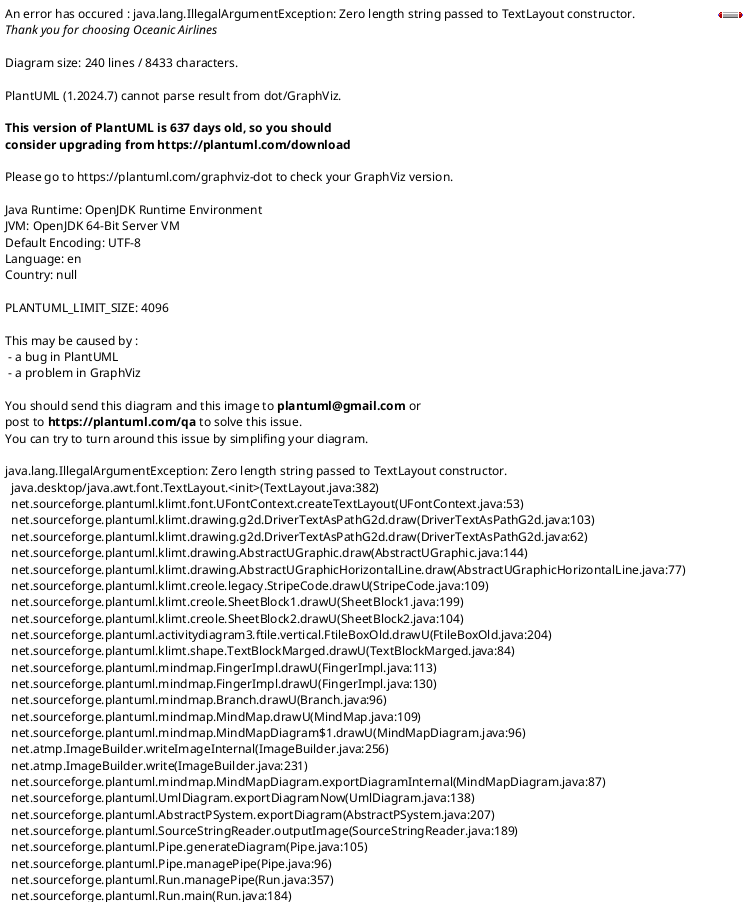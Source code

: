 @startmindmap
scale 850 width
* Upgrade a running network
**:Forkless upgrade intro
<code>

Unlike many blockchains, the Substrate development framework supports
forkless upgrades to the runtime that is the core of the blockchain.

Most blockchain projects require a hard fork of the code base to
support ongoing development of new features or enhancements
to existing features.

With Substrate , you can deploy enhanced runtime capabilities—including
breaking changes—without a hard fork.

Because the definition of the runtime is itself an element
in a Substrate chain's state, network participants can update
this value by calling the set_code function in a transaction.

Because updates to the runtime state are validates using the
blockchain's consensus mechanisms and cryptographic guarantees,
network participants can use the blockchain itself to distribute
updated or extended runtime logic without needing to fork the
chain or release a new blockchain client.
</code>;
*** Hard Fork
*** [[https://paritytech.github.io/substrate/master/frame_system/pallet/enum.Call.html#variant.set_code Substrate set_code function]]
**:Tutorial objectives
<code>

1. Use the Sudo pallet to simulate governance for a chain upgrade.
2. Upgrade the runtime for a running node to include a new pallet .
3. Schedule an upgrade for a runtime.
</code>;
**:Authorize an upgrade using the Sudo pallet
<code>

In FRAME, the Root origin identifies the runtime administrator.
Only this administrator can update the runtime by calling
the set_code function. To invoke this function using the Root
origin, you can use the the sudo function in the Sudo pallet to
specify the account that has superuser administrative permissions.

By default, the chain specification file for the node template
specifies that the alice development account is the owner of
the Sudo administrative account. Therefore, this tutorial uses
the alice account to perform runtime upgrades.
</code>;
***:Resource accounting for runtime upgrades
<code>

Function calls that are dispatched to the Substrate runtime are
always associated with a weight to account for resource usage.
The FRAME System module sets boundaries on the block length and
block weight that these transactions can use.

However, the set_code function is intentionally designed to
consume the maximum weight that can fit in a block. Forcing a
runtime upgrade to consume an entire block prevents transactions
in the same block from executing on different versions of a runtime.

The weight annotation for the set_code function also specifies that
the function is in the Operational class because it provides network
capabilities. Functions calls that are identified as operational:

1. Can consume the entire weight limit of a block.
2. Are given maximum priority.
3. Are exempt from paying the transaction fees.
</code>;
***:Managing resource accounting
<code>

In this tutorial, the sudo_unchecked_weight function is used to
invoke the set_code function for the runtime upgrade.

The sudo_unchecked_weight function is the same as the sudo function
except that it supports an additional parameter to specify the weight
to use for the call. This parameter enables you to work around resource
accounting safeguards to specify a weight of zero for the call that
dispatches the set_code function. This setting allows for a block to
take an indefinite time to compute to ensure that the runtime upgrade
does not fail, no matter how complex the operation is.

It can take all the time it needs to succeed or fail.
</code>;
**:Upgrade the runtime to add the Scheduler pallet
<code>

The node template doesn't include the Scheduler pallet in its runtime.
To illustrate a runtime upgrade, let's add the Scheduler pallet to a running node.
</code>;
***:First Screen: Start the local node in development mode
<code>
# Leave this node running.
# You can edit and re-compile to upgrade the runtime
# without stopping or restarting the running node.
cargo run --release -- --dev
</code>;
*** Second Screen: Upgrade Operation
** substrate-node-template/runtime/Cargo.toml
***:Add the Scheduler pallet as a dependency
<code>
[dependencies]
...
pallet-scheduler = {
    version = "4.0.0-dev",
    default-features = false,
    git = "https://github.com/paritytech/substrate.git",
     branch = "polkadot-v0.9.24" }
...
</code>;
***:Add the Scheduler pallet to the features list.
<code>
[features]
default = ["std"]
std = [
 ...
 "pallet-scheduler/std",
 ...
</code>;
** substrate-node-template/runtime/src/lib.rs
***:Add the types required by the Scheduler pallet
<code>
parameter_types! {
 pub MaximumSchedulerWeight: Weight = 10_000_000；
 pub const MaxScheduledPerBlock: u32 = 50；
}
</code>;
***:Add the implementation for the Config trait for the Scheduler pallet .
<code>

impl pallet_scheduler::Config for Runtime {
 type Event = Event；
 type Origin = Origin；
 type PalletsOrigin = OriginCaller；
 type Call = Call；
 type MaximumWeight = MaximumSchedulerWeight；
 type ScheduleOrigin = frame_system::EnsureRoot<AccountId>；
 type MaxScheduledPerBlock = MaxScheduledPerBlock；
 type WeightInfo = ()；
 type OriginPrivilegeCmp = EqualPrivilegeOnly；
 type PreimageProvider = ()；
 type NoPreimagePostponement = ()；
}
</code>;
***:Add the Scheduler pallet inside the construct_runtime! macro.
<code>

construct_runtime!(
 pub enum Runtime where
 Block = Block,
 NodeBlock = opaque::Block,
 UncheckedExtrinsic = UncheckedExtrinsic
 {
   /* snip */
   Scheduler: pallet_scheduler,
 }
)；
</code>;
***:Add the following trait dependency at the top of the file:
<code>

pub use frame_support::traits::EqualPrivilegeOnly；
</code>;
***:Increment the spec_version in the [[https://paritytech.github.io/substrate/master/sp_version/struct.RuntimeVersion.html RuntimeVersion struct]]
<code>

pub const VERSION: RuntimeVersion = RuntimeVersion {
 spec_name: create_runtime_str!("node-template"),
 impl_name: create_runtime_str!("node-template"),
 authoring_version: 1,
 spec_version: 101,  // *Increment* this value, the template uses 100 as a base
 impl_version: 1,
 apis: RUNTIME_API_VERSIONS,
 transaction_version: 1,
}；
</code>;
****:Review the components of the RuntimeVersion struct
<code>

spec_name specifies the name of the runtime.
impl_name specifies the name of the client.
authoring_version specifies the version for block authors.
spec_version specifies the version of the runtime.
impl_version specifies the version of the client.
apis specifies the list of supported APIs.
transaction_version specifies the version of the dispatchable function interface.
</code>;
**** [[https://docs.substrate.io/reference/glossary/#author author]]
**** [[https://docs.substrate.io/reference/glossary/#dispatch dispatch]]
***:Build the updated runtime in the second terminal
<code>

# without stopping the running node.
cargo build --release -p node-template-runtime
</code>;
*** Connect to the local node to upgrade the runtime to use the new build artifact.
** [[https://polkadot.js.org/apps/#/extrinsics?rpc=ws://127.0.0.1:9944 Polkadot-JS application]]
**:Schedule an Upgrade
<code>

Now that the node template has been upgraded to include the Scheduler pallet ,
the schedule function can be used to perform the next runtime upgrade.

In the previous part, the sudo_unchecked_weight function was used to override
the weight associated with the set_code function; in this section, the runtime
upgrade will be scheduled so that it can be processed as the only extrinsic in a block.
</code>;
*** [[https://paritytech.github.io/substrate/master/pallet_scheduler/pallet/enum.Call.html#variant.schedule the schedule function]]
*** [[https://docs.substrate.io/main-docs/fundamentals/transaction-types/ extrinsic]]
***:Prepare an Upgraded Runtime
<code>
// runtime/src/lib.rs
pub const VERSION: RuntimeVersion = RuntimeVersion {
 spec_name: create_runtime_str!("node-template"),
 impl_name: create_runtime_str!("node-template"),
 authoring_version: 1,
 spec_version: 102,  // *Increment* this value.
 impl_version: 1,
 apis: RUNTIME_API_VERSIONS,
 transaction_version: 1,
}；

/* snip */

parameter_types! {
 pub const ExistentialDeposit: u128 = 1000;  // Update this value.
 pub const MaxLocks: u32 = 50；
}

/* snip */
</code>;
***:Build the upgraded runtime
<code>

cargo build --release -p node-template-runtime
</code>;
*** [[https://docs.substrate.io/tutorials/get-started/forkless-upgrade/#upgrade-the-runtime Upgrade the Runtime]]
@endmindmap